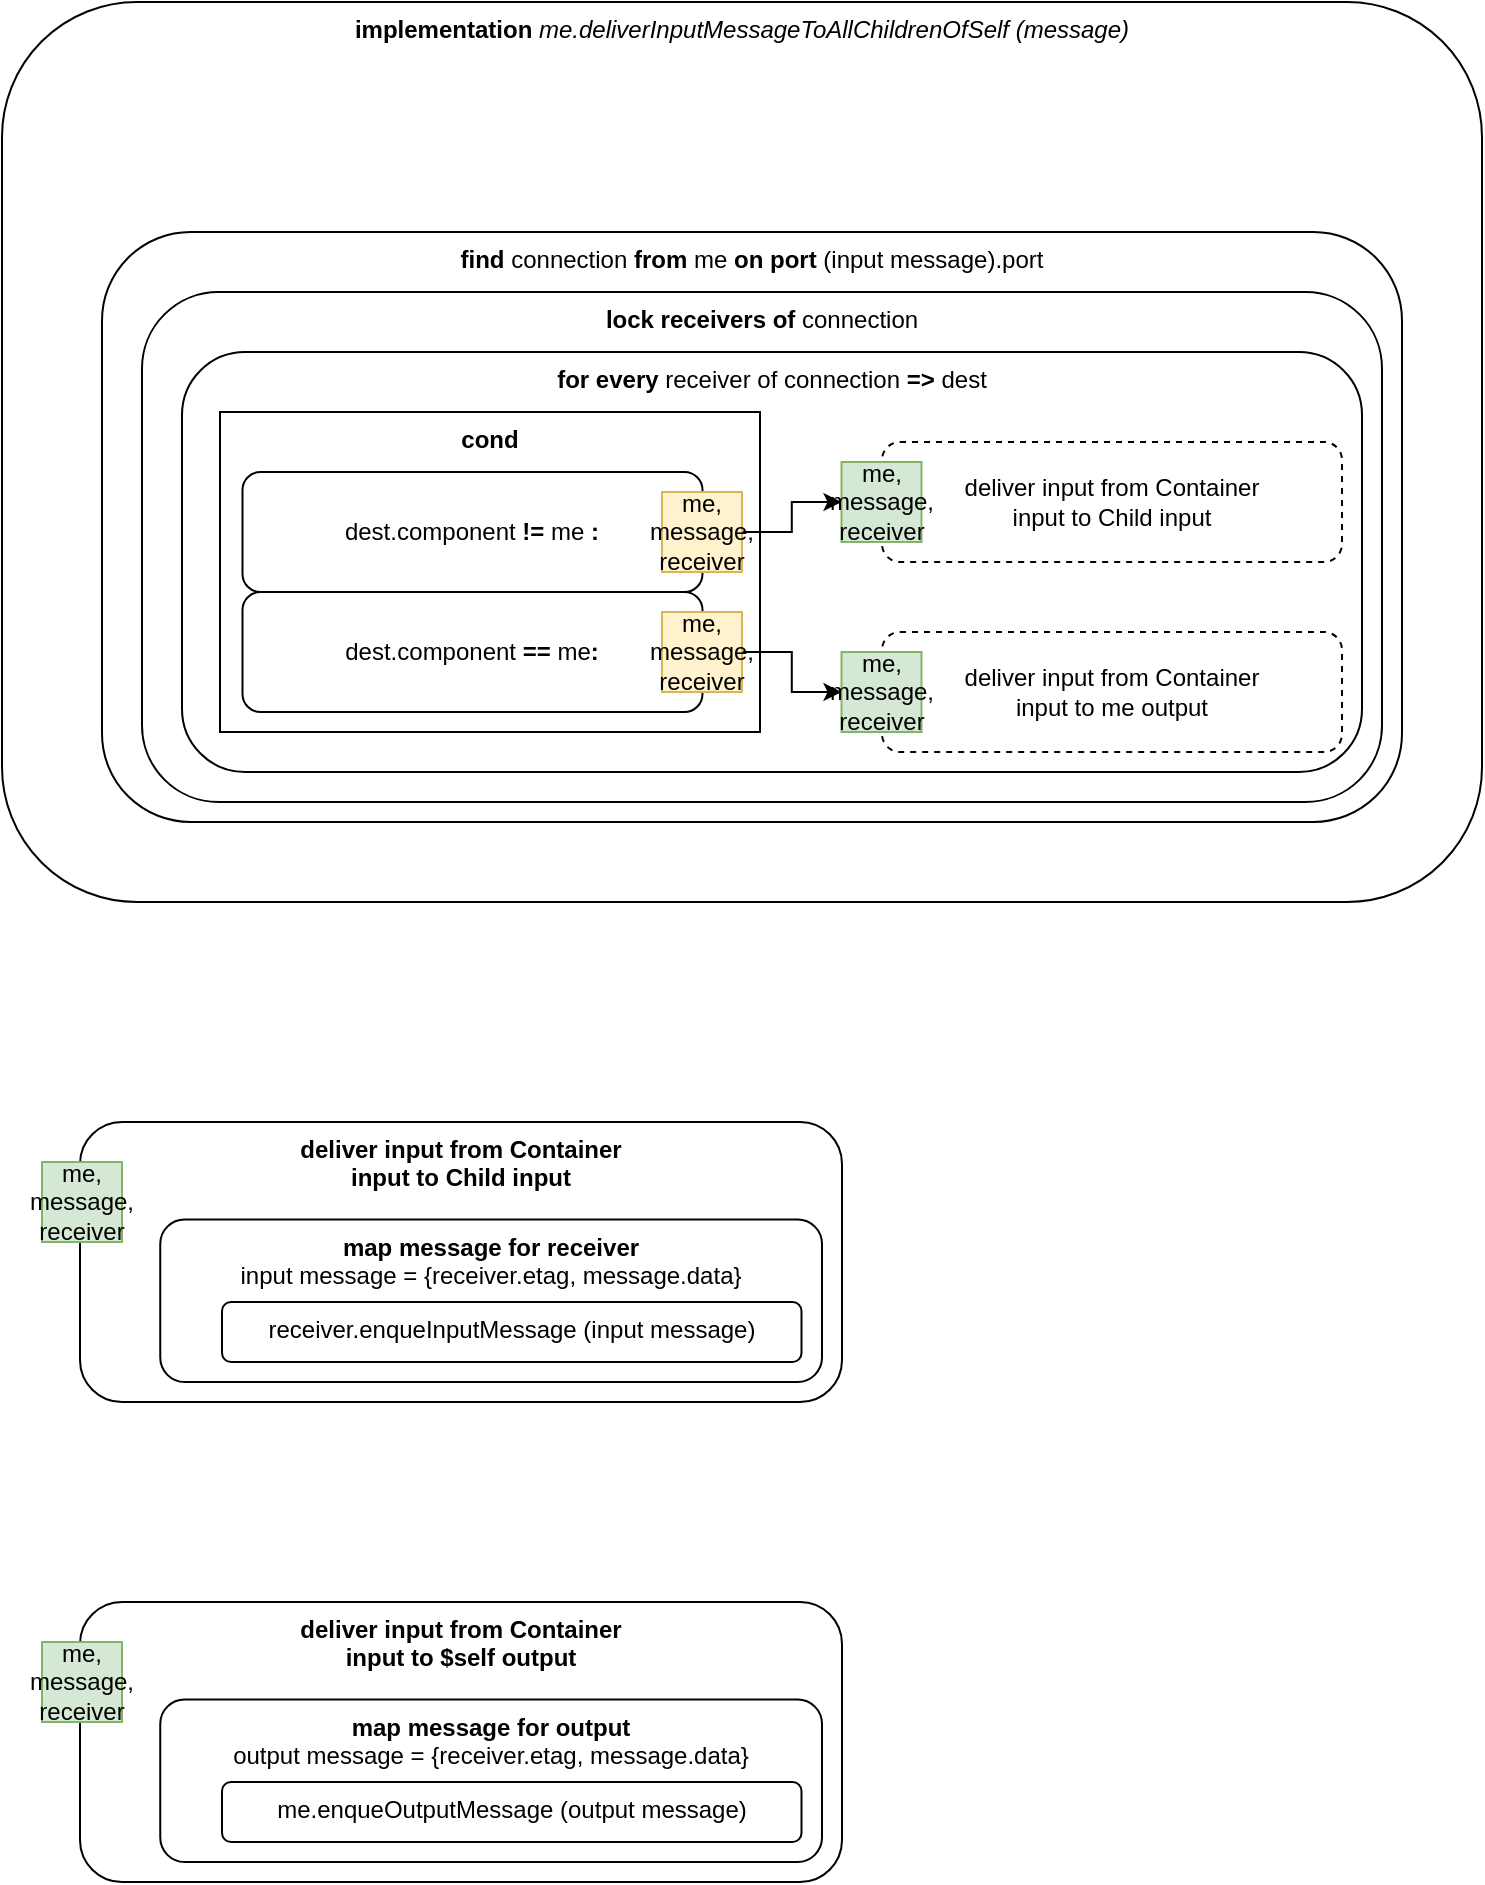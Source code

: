 <mxfile version="14.6.13" type="device"><diagram name="Input Handling - Containers" id="iXrDBShFehhvZr1xehvk"><mxGraphModel dx="1346" dy="806" grid="1" gridSize="10" guides="1" tooltips="1" connect="1" arrows="1" fold="1" page="1" pageScale="1" pageWidth="1100" pageHeight="850" math="0" shadow="0"><root><mxCell id="uBC3rl96SgrePZky-6zG-0"/><mxCell id="uBC3rl96SgrePZky-6zG-1" parent="uBC3rl96SgrePZky-6zG-0"/><mxCell id="uBC3rl96SgrePZky-6zG-2" value="&lt;b&gt;implementation &lt;/b&gt;&lt;i&gt;me.deliverInputMessageToAllChildrenOfSelf (message)&lt;/i&gt;" style="rounded=1;whiteSpace=wrap;html=1;verticalAlign=top;" parent="uBC3rl96SgrePZky-6zG-1" vertex="1"><mxGeometry x="120" y="40" width="740" height="450" as="geometry"/></mxCell><mxCell id="uBC3rl96SgrePZky-6zG-5" value="&lt;b&gt;find &lt;/b&gt;connection &lt;b&gt;from&lt;/b&gt;&amp;nbsp;me &lt;b&gt;on port &lt;/b&gt;(input message).port" style="rounded=1;whiteSpace=wrap;html=1;verticalAlign=top;" parent="uBC3rl96SgrePZky-6zG-1" vertex="1"><mxGeometry x="170" y="155" width="650" height="295" as="geometry"/></mxCell><mxCell id="uBC3rl96SgrePZky-6zG-6" value="&lt;b&gt;lock receivers of &lt;/b&gt;connection" style="rounded=1;whiteSpace=wrap;html=1;verticalAlign=top;" parent="uBC3rl96SgrePZky-6zG-1" vertex="1"><mxGeometry x="190" y="185" width="620" height="255" as="geometry"/></mxCell><mxCell id="uBC3rl96SgrePZky-6zG-7" value="&lt;b&gt;for every&lt;/b&gt; receiver of connection &lt;b&gt;=&amp;gt;&lt;/b&gt; dest" style="rounded=1;whiteSpace=wrap;html=1;verticalAlign=top;" parent="uBC3rl96SgrePZky-6zG-1" vertex="1"><mxGeometry x="210" y="215" width="590" height="210" as="geometry"/></mxCell><mxCell id="uBC3rl96SgrePZky-6zG-8" value="&lt;b&gt;cond&lt;/b&gt;" style="rounded=0;whiteSpace=wrap;html=1;verticalAlign=top;" parent="uBC3rl96SgrePZky-6zG-1" vertex="1"><mxGeometry x="229" y="245" width="270" height="160" as="geometry"/></mxCell><mxCell id="uBC3rl96SgrePZky-6zG-13" value="dest.component&lt;b&gt; != &lt;/b&gt;me&lt;b&gt; :&lt;/b&gt;" style="rounded=1;whiteSpace=wrap;html=1;" parent="uBC3rl96SgrePZky-6zG-1" vertex="1"><mxGeometry x="240.25" y="275" width="230" height="60" as="geometry"/></mxCell><mxCell id="uBC3rl96SgrePZky-6zG-14" value="dest.component&lt;b&gt;&amp;nbsp;== &lt;/b&gt;me&lt;b&gt;:&lt;/b&gt;" style="rounded=1;whiteSpace=wrap;html=1;" parent="uBC3rl96SgrePZky-6zG-1" vertex="1"><mxGeometry x="240.25" y="335" width="230" height="60" as="geometry"/></mxCell><mxCell id="uBC3rl96SgrePZky-6zG-15" style="edgeStyle=orthogonalEdgeStyle;rounded=0;orthogonalLoop=1;jettySize=auto;html=1;exitX=1;exitY=0.5;exitDx=0;exitDy=0;entryX=0;entryY=0.5;entryDx=0;entryDy=0;" parent="uBC3rl96SgrePZky-6zG-1" edge="1"><mxGeometry relative="1" as="geometry"><mxPoint x="467.75" y="280" as="sourcePoint"/></mxGeometry></mxCell><mxCell id="uBC3rl96SgrePZky-6zG-17" style="edgeStyle=orthogonalEdgeStyle;rounded=0;orthogonalLoop=1;jettySize=auto;html=1;exitX=1;exitY=0.5;exitDx=0;exitDy=0;entryX=0;entryY=0.5;entryDx=0;entryDy=0;" parent="uBC3rl96SgrePZky-6zG-1" edge="1"><mxGeometry relative="1" as="geometry"><mxPoint x="521" y="360" as="targetPoint"/></mxGeometry></mxCell><mxCell id="uBC3rl96SgrePZky-6zG-19" value="deliver input from Container &lt;br&gt;input to Child input" style="rounded=1;whiteSpace=wrap;html=1;dashed=1;" parent="uBC3rl96SgrePZky-6zG-1" vertex="1"><mxGeometry x="560" y="260" width="230" height="60" as="geometry"/></mxCell><mxCell id="uBC3rl96SgrePZky-6zG-21" value="&lt;span&gt;deliver input from Container&lt;/span&gt;&lt;br&gt;&lt;span&gt;input to me output&lt;/span&gt;" style="rounded=1;whiteSpace=wrap;html=1;dashed=1;" parent="uBC3rl96SgrePZky-6zG-1" vertex="1"><mxGeometry x="560" y="355" width="230" height="60" as="geometry"/></mxCell><mxCell id="uBC3rl96SgrePZky-6zG-23" value="&lt;b&gt;deliver input from Container &lt;br&gt;input to Child input&lt;/b&gt;" style="rounded=1;whiteSpace=wrap;html=1;verticalAlign=top;" parent="uBC3rl96SgrePZky-6zG-1" vertex="1"><mxGeometry x="159" y="600" width="381" height="140" as="geometry"/></mxCell><mxCell id="uBC3rl96SgrePZky-6zG-25" value="&lt;b&gt;map message for receiver&lt;br&gt;&lt;/b&gt;input message = {receiver.etag, message.data}" style="rounded=1;whiteSpace=wrap;html=1;verticalAlign=top;" parent="uBC3rl96SgrePZky-6zG-1" vertex="1"><mxGeometry x="199.13" y="648.75" width="330.87" height="81.25" as="geometry"/></mxCell><mxCell id="uBC3rl96SgrePZky-6zG-26" value="receiver.enqueInputMessage (input message)" style="rounded=1;whiteSpace=wrap;html=1;verticalAlign=top;" parent="uBC3rl96SgrePZky-6zG-1" vertex="1"><mxGeometry x="230" y="690" width="289.75" height="30" as="geometry"/></mxCell><mxCell id="uBC3rl96SgrePZky-6zG-27" value="&lt;b&gt;deliver input from Container &lt;br&gt;input to $self output&lt;/b&gt;" style="rounded=1;whiteSpace=wrap;html=1;verticalAlign=top;" parent="uBC3rl96SgrePZky-6zG-1" vertex="1"><mxGeometry x="159" y="840" width="381" height="140" as="geometry"/></mxCell><mxCell id="uBC3rl96SgrePZky-6zG-29" value="&lt;b&gt;map message for output&lt;br&gt;&lt;/b&gt;output message = {receiver.etag, message.data}" style="rounded=1;whiteSpace=wrap;html=1;verticalAlign=top;" parent="uBC3rl96SgrePZky-6zG-1" vertex="1"><mxGeometry x="199.13" y="888.75" width="330.87" height="81.25" as="geometry"/></mxCell><mxCell id="uBC3rl96SgrePZky-6zG-30" value="me.enqueOutputMessage (output message)" style="rounded=1;whiteSpace=wrap;html=1;verticalAlign=top;" parent="uBC3rl96SgrePZky-6zG-1" vertex="1"><mxGeometry x="230" y="930" width="289.75" height="30" as="geometry"/></mxCell><mxCell id="uBC3rl96SgrePZky-6zG-37" style="edgeStyle=orthogonalEdgeStyle;rounded=0;orthogonalLoop=1;jettySize=auto;html=1;exitX=1;exitY=0.5;exitDx=0;exitDy=0;entryX=0;entryY=0.5;entryDx=0;entryDy=0;" parent="uBC3rl96SgrePZky-6zG-1" source="uBC3rl96SgrePZky-6zG-31" target="uBC3rl96SgrePZky-6zG-33" edge="1"><mxGeometry relative="1" as="geometry"/></mxCell><mxCell id="uBC3rl96SgrePZky-6zG-31" value="me, message, receiver" style="whiteSpace=wrap;html=1;aspect=fixed;fillColor=#fff2cc;strokeColor=#d6b656;" parent="uBC3rl96SgrePZky-6zG-1" vertex="1"><mxGeometry x="450" y="285" width="40" height="40" as="geometry"/></mxCell><mxCell id="uBC3rl96SgrePZky-6zG-38" style="edgeStyle=orthogonalEdgeStyle;rounded=0;orthogonalLoop=1;jettySize=auto;html=1;exitX=1;exitY=0.5;exitDx=0;exitDy=0;entryX=0;entryY=0.5;entryDx=0;entryDy=0;" parent="uBC3rl96SgrePZky-6zG-1" source="uBC3rl96SgrePZky-6zG-32" target="uBC3rl96SgrePZky-6zG-34" edge="1"><mxGeometry relative="1" as="geometry"/></mxCell><mxCell id="uBC3rl96SgrePZky-6zG-32" value="me, message, receiver" style="whiteSpace=wrap;html=1;aspect=fixed;fillColor=#fff2cc;strokeColor=#d6b656;" parent="uBC3rl96SgrePZky-6zG-1" vertex="1"><mxGeometry x="450" y="345" width="40" height="40" as="geometry"/></mxCell><mxCell id="uBC3rl96SgrePZky-6zG-33" value="me, message, receiver" style="whiteSpace=wrap;html=1;aspect=fixed;fillColor=#d5e8d4;strokeColor=#82b366;" parent="uBC3rl96SgrePZky-6zG-1" vertex="1"><mxGeometry x="539.75" y="270" width="40" height="40" as="geometry"/></mxCell><mxCell id="uBC3rl96SgrePZky-6zG-34" value="me, message, receiver" style="whiteSpace=wrap;html=1;aspect=fixed;fillColor=#d5e8d4;strokeColor=#82b366;" parent="uBC3rl96SgrePZky-6zG-1" vertex="1"><mxGeometry x="539.75" y="365" width="40" height="40" as="geometry"/></mxCell><mxCell id="uBC3rl96SgrePZky-6zG-35" value="me, message, receiver" style="whiteSpace=wrap;html=1;aspect=fixed;fillColor=#d5e8d4;strokeColor=#82b366;" parent="uBC3rl96SgrePZky-6zG-1" vertex="1"><mxGeometry x="140" y="620" width="40" height="40" as="geometry"/></mxCell><mxCell id="uBC3rl96SgrePZky-6zG-36" value="me, message, receiver" style="whiteSpace=wrap;html=1;aspect=fixed;fillColor=#d5e8d4;strokeColor=#82b366;" parent="uBC3rl96SgrePZky-6zG-1" vertex="1"><mxGeometry x="140" y="860" width="40" height="40" as="geometry"/></mxCell></root></mxGraphModel></diagram></mxfile>